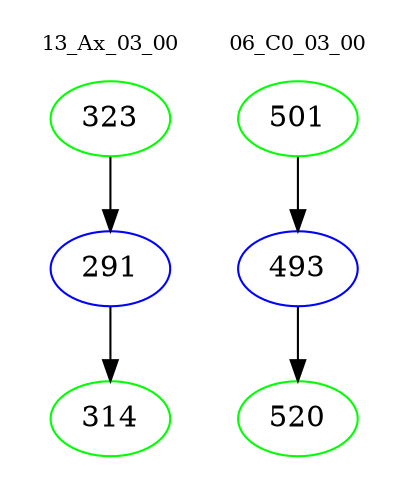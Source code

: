 digraph{
subgraph cluster_0 {
color = white
label = "13_Ax_03_00";
fontsize=10;
T0_323 [label="323", color="green"]
T0_323 -> T0_291 [color="black"]
T0_291 [label="291", color="blue"]
T0_291 -> T0_314 [color="black"]
T0_314 [label="314", color="green"]
}
subgraph cluster_1 {
color = white
label = "06_C0_03_00";
fontsize=10;
T1_501 [label="501", color="green"]
T1_501 -> T1_493 [color="black"]
T1_493 [label="493", color="blue"]
T1_493 -> T1_520 [color="black"]
T1_520 [label="520", color="green"]
}
}
